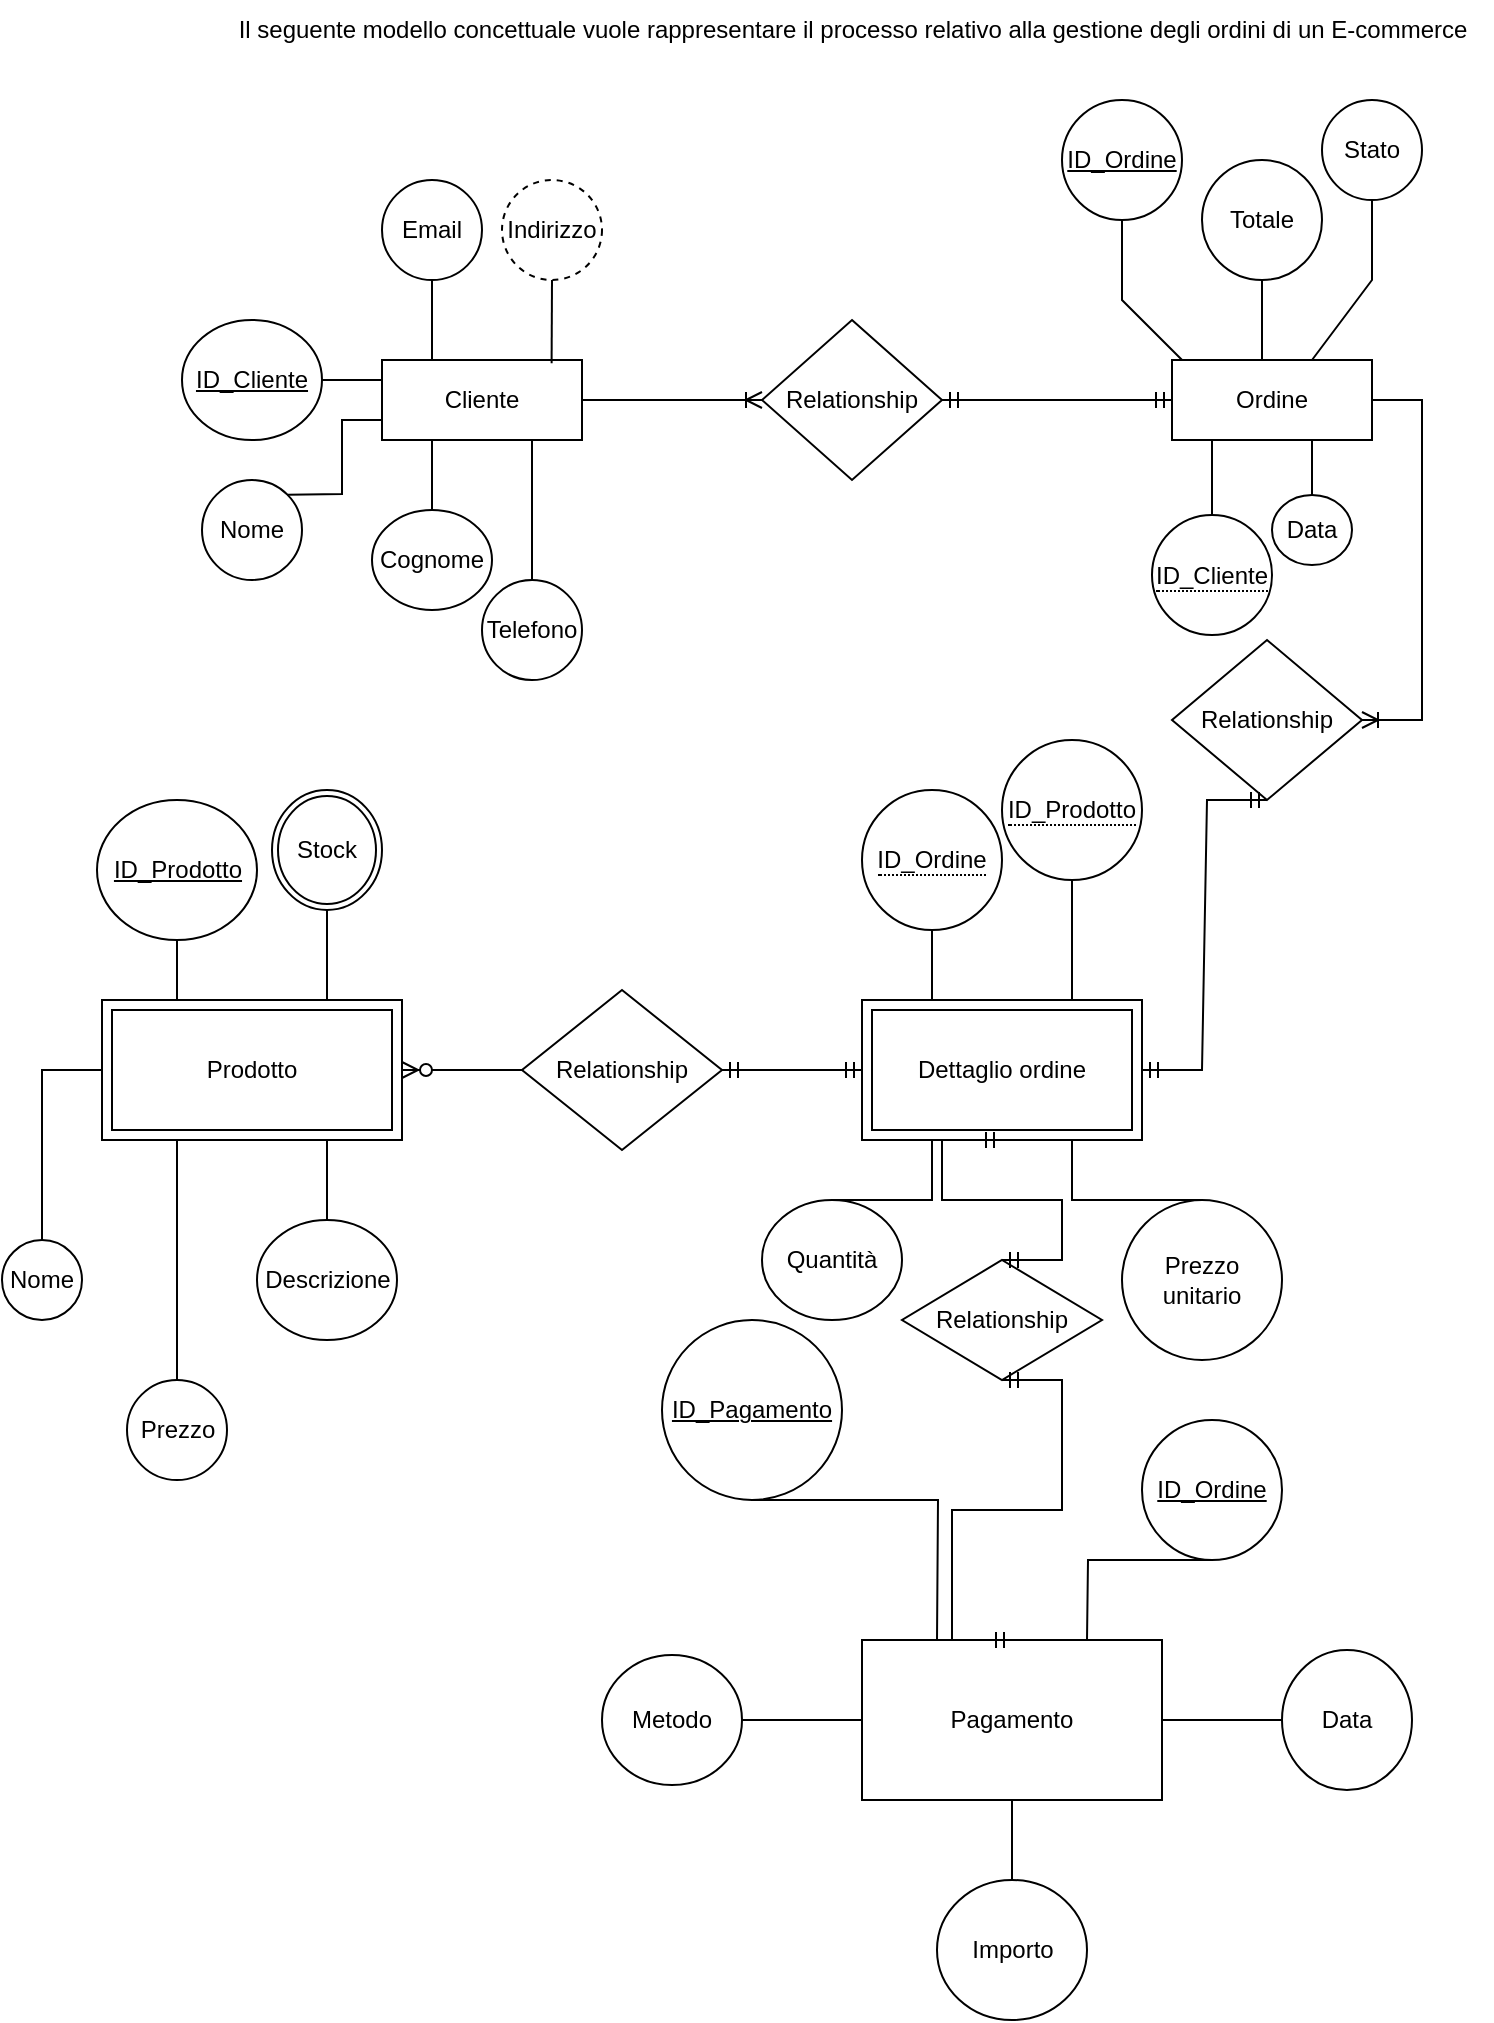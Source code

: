 <mxfile version="26.0.9">
  <diagram id="R2lEEEUBdFMjLlhIrx00" name="Page-1">
    <mxGraphModel dx="1290" dy="621" grid="1" gridSize="10" guides="1" tooltips="1" connect="1" arrows="1" fold="1" page="1" pageScale="1" pageWidth="850" pageHeight="1100" math="0" shadow="0" extFonts="Permanent Marker^https://fonts.googleapis.com/css?family=Permanent+Marker">
      <root>
        <mxCell id="0" />
        <mxCell id="1" parent="0" />
        <mxCell id="JEYVQQ84_MfJ3mA2qtfx-1" value="Cliente" style="whiteSpace=wrap;html=1;align=center;" parent="1" vertex="1">
          <mxGeometry x="190" y="200" width="100" height="40" as="geometry" />
        </mxCell>
        <mxCell id="JEYVQQ84_MfJ3mA2qtfx-3" value="Il seguente modello concettuale vuole rappresentare il processo relativo alla gestione degli ordini di un E-commerce" style="text;html=1;align=center;verticalAlign=middle;resizable=0;points=[];autosize=1;strokeColor=none;fillColor=none;" parent="1" vertex="1">
          <mxGeometry x="105" y="20" width="640" height="30" as="geometry" />
        </mxCell>
        <mxCell id="gbzaMJ7oLy3Shl4wPWJI-2" value="Nome" style="ellipse;whiteSpace=wrap;html=1;align=center;" parent="1" vertex="1">
          <mxGeometry x="100" y="260" width="50" height="50" as="geometry" />
        </mxCell>
        <mxCell id="gbzaMJ7oLy3Shl4wPWJI-3" value="" style="endArrow=none;html=1;rounded=0;exitX=0;exitY=0.75;exitDx=0;exitDy=0;entryX=1;entryY=0;entryDx=0;entryDy=0;" parent="1" source="JEYVQQ84_MfJ3mA2qtfx-1" target="gbzaMJ7oLy3Shl4wPWJI-2" edge="1">
          <mxGeometry relative="1" as="geometry">
            <mxPoint x="340" y="320" as="sourcePoint" />
            <mxPoint x="190" y="280" as="targetPoint" />
            <Array as="points">
              <mxPoint x="170" y="230" />
              <mxPoint x="170" y="250" />
              <mxPoint x="170" y="267" />
            </Array>
          </mxGeometry>
        </mxCell>
        <mxCell id="gbzaMJ7oLy3Shl4wPWJI-9" value="Cognome" style="ellipse;whiteSpace=wrap;html=1;align=center;" parent="1" vertex="1">
          <mxGeometry x="185" y="275" width="60" height="50" as="geometry" />
        </mxCell>
        <mxCell id="gbzaMJ7oLy3Shl4wPWJI-10" value="Email" style="ellipse;whiteSpace=wrap;html=1;align=center;" parent="1" vertex="1">
          <mxGeometry x="190" y="110" width="50" height="50" as="geometry" />
        </mxCell>
        <mxCell id="gbzaMJ7oLy3Shl4wPWJI-12" value="" style="endArrow=none;html=1;rounded=0;entryX=0.25;entryY=0;entryDx=0;entryDy=0;exitX=0.5;exitY=1;exitDx=0;exitDy=0;" parent="1" source="gbzaMJ7oLy3Shl4wPWJI-10" target="JEYVQQ84_MfJ3mA2qtfx-1" edge="1">
          <mxGeometry relative="1" as="geometry">
            <mxPoint x="340" y="320" as="sourcePoint" />
            <mxPoint x="500" y="320" as="targetPoint" />
          </mxGeometry>
        </mxCell>
        <mxCell id="gbzaMJ7oLy3Shl4wPWJI-13" value="Indirizzo" style="ellipse;whiteSpace=wrap;html=1;align=center;dashed=1;" parent="1" vertex="1">
          <mxGeometry x="250" y="110" width="50" height="50" as="geometry" />
        </mxCell>
        <mxCell id="gbzaMJ7oLy3Shl4wPWJI-16" value="" style="endArrow=none;html=1;rounded=0;entryX=0;entryY=0.25;entryDx=0;entryDy=0;exitX=1;exitY=0.5;exitDx=0;exitDy=0;" parent="1" source="gbzaMJ7oLy3Shl4wPWJI-40" target="JEYVQQ84_MfJ3mA2qtfx-1" edge="1">
          <mxGeometry relative="1" as="geometry">
            <mxPoint x="130" y="210" as="sourcePoint" />
            <mxPoint x="500" y="320" as="targetPoint" />
          </mxGeometry>
        </mxCell>
        <mxCell id="gbzaMJ7oLy3Shl4wPWJI-17" value="Telefono" style="ellipse;whiteSpace=wrap;html=1;align=center;" parent="1" vertex="1">
          <mxGeometry x="240" y="310" width="50" height="50" as="geometry" />
        </mxCell>
        <mxCell id="gbzaMJ7oLy3Shl4wPWJI-18" value="" style="endArrow=none;html=1;rounded=0;entryX=0.848;entryY=0.04;entryDx=0;entryDy=0;entryPerimeter=0;exitX=0.5;exitY=1;exitDx=0;exitDy=0;" parent="1" source="gbzaMJ7oLy3Shl4wPWJI-13" target="JEYVQQ84_MfJ3mA2qtfx-1" edge="1">
          <mxGeometry relative="1" as="geometry">
            <mxPoint x="275" y="170" as="sourcePoint" />
            <mxPoint x="500" y="320" as="targetPoint" />
          </mxGeometry>
        </mxCell>
        <mxCell id="gbzaMJ7oLy3Shl4wPWJI-28" value="ID_Ordine" style="ellipse;whiteSpace=wrap;html=1;align=center;fontStyle=4;" parent="1" vertex="1">
          <mxGeometry x="530" y="70" width="60" height="60" as="geometry" />
        </mxCell>
        <mxCell id="gbzaMJ7oLy3Shl4wPWJI-30" value="" style="endArrow=none;html=1;rounded=0;entryX=0.104;entryY=0.01;entryDx=0;entryDy=0;exitX=0.5;exitY=1;exitDx=0;exitDy=0;entryPerimeter=0;" parent="1" source="gbzaMJ7oLy3Shl4wPWJI-28" edge="1">
          <mxGeometry relative="1" as="geometry">
            <mxPoint x="340" y="220" as="sourcePoint" />
            <mxPoint x="590.4" y="200.4" as="targetPoint" />
            <Array as="points">
              <mxPoint x="560" y="170" />
            </Array>
          </mxGeometry>
        </mxCell>
        <mxCell id="gbzaMJ7oLy3Shl4wPWJI-31" value="Stato" style="ellipse;whiteSpace=wrap;html=1;align=center;" parent="1" vertex="1">
          <mxGeometry x="660" y="70" width="50" height="50" as="geometry" />
        </mxCell>
        <mxCell id="gbzaMJ7oLy3Shl4wPWJI-33" value="" style="endArrow=none;html=1;rounded=0;entryX=0.75;entryY=0;entryDx=0;entryDy=0;exitX=0.5;exitY=1;exitDx=0;exitDy=0;" parent="1" source="gbzaMJ7oLy3Shl4wPWJI-31" edge="1">
          <mxGeometry relative="1" as="geometry">
            <mxPoint x="340" y="120" as="sourcePoint" />
            <mxPoint x="655" y="200" as="targetPoint" />
            <Array as="points">
              <mxPoint x="685" y="160" />
            </Array>
          </mxGeometry>
        </mxCell>
        <mxCell id="gbzaMJ7oLy3Shl4wPWJI-34" value="Relationship" style="shape=rhombus;perimeter=rhombusPerimeter;whiteSpace=wrap;html=1;align=center;" parent="1" vertex="1">
          <mxGeometry x="380" y="180" width="90" height="80" as="geometry" />
        </mxCell>
        <mxCell id="gbzaMJ7oLy3Shl4wPWJI-37" value="" style="edgeStyle=entityRelationEdgeStyle;fontSize=12;html=1;endArrow=ERmandOne;startArrow=ERmandOne;rounded=0;entryX=0;entryY=0.5;entryDx=0;entryDy=0;exitX=1;exitY=0.5;exitDx=0;exitDy=0;" parent="1" source="gbzaMJ7oLy3Shl4wPWJI-34" target="U-22xmGoM2D43kcLgqDj-58" edge="1">
          <mxGeometry width="100" height="100" relative="1" as="geometry">
            <mxPoint x="370" y="170" as="sourcePoint" />
            <mxPoint x="580" y="220" as="targetPoint" />
          </mxGeometry>
        </mxCell>
        <mxCell id="gbzaMJ7oLy3Shl4wPWJI-39" value="Data" style="ellipse;whiteSpace=wrap;html=1;align=center;" parent="1" vertex="1">
          <mxGeometry x="635" y="267.5" width="40" height="35" as="geometry" />
        </mxCell>
        <mxCell id="gbzaMJ7oLy3Shl4wPWJI-40" value="ID_Cliente" style="ellipse;whiteSpace=wrap;html=1;align=center;fontStyle=4;" parent="1" vertex="1">
          <mxGeometry x="90" y="180" width="70" height="60" as="geometry" />
        </mxCell>
        <mxCell id="gbzaMJ7oLy3Shl4wPWJI-43" value="" style="endArrow=none;html=1;rounded=0;exitX=0.75;exitY=1;exitDx=0;exitDy=0;entryX=0.5;entryY=0;entryDx=0;entryDy=0;" parent="1" source="JEYVQQ84_MfJ3mA2qtfx-1" target="gbzaMJ7oLy3Shl4wPWJI-17" edge="1">
          <mxGeometry relative="1" as="geometry">
            <mxPoint x="340" y="220" as="sourcePoint" />
            <mxPoint x="500" y="220" as="targetPoint" />
            <Array as="points">
              <mxPoint x="265" y="275" />
            </Array>
          </mxGeometry>
        </mxCell>
        <mxCell id="gbzaMJ7oLy3Shl4wPWJI-45" value="" style="endArrow=none;html=1;rounded=0;exitX=0.25;exitY=1;exitDx=0;exitDy=0;entryX=0.5;entryY=0;entryDx=0;entryDy=0;" parent="1" source="JEYVQQ84_MfJ3mA2qtfx-1" target="gbzaMJ7oLy3Shl4wPWJI-9" edge="1">
          <mxGeometry relative="1" as="geometry">
            <mxPoint x="340" y="220" as="sourcePoint" />
            <mxPoint x="500" y="220" as="targetPoint" />
          </mxGeometry>
        </mxCell>
        <mxCell id="gbzaMJ7oLy3Shl4wPWJI-46" value="" style="edgeStyle=entityRelationEdgeStyle;fontSize=12;html=1;endArrow=ERoneToMany;rounded=0;exitX=1;exitY=0.5;exitDx=0;exitDy=0;entryX=0;entryY=0.5;entryDx=0;entryDy=0;" parent="1" source="JEYVQQ84_MfJ3mA2qtfx-1" target="gbzaMJ7oLy3Shl4wPWJI-34" edge="1">
          <mxGeometry width="100" height="100" relative="1" as="geometry">
            <mxPoint x="370" y="270" as="sourcePoint" />
            <mxPoint x="470" y="170" as="targetPoint" />
          </mxGeometry>
        </mxCell>
        <mxCell id="gbzaMJ7oLy3Shl4wPWJI-47" value="&lt;span style=&quot;border-bottom: 1px dotted&quot;&gt;ID_Cliente&lt;/span&gt;" style="ellipse;whiteSpace=wrap;html=1;align=center;" parent="1" vertex="1">
          <mxGeometry x="575" y="277.5" width="60" height="60" as="geometry" />
        </mxCell>
        <mxCell id="gbzaMJ7oLy3Shl4wPWJI-63" value="Relationship" style="shape=rhombus;perimeter=rhombusPerimeter;whiteSpace=wrap;html=1;align=center;" parent="1" vertex="1">
          <mxGeometry x="585" y="340" width="95" height="80" as="geometry" />
        </mxCell>
        <mxCell id="gbzaMJ7oLy3Shl4wPWJI-67" value="" style="endArrow=none;html=1;rounded=0;entryX=0.5;entryY=1;entryDx=0;entryDy=0;exitX=0.5;exitY=0;exitDx=0;exitDy=0;" parent="1" target="va3q5Y5Ng9IBCoTlbUxi-27" edge="1">
          <mxGeometry relative="1" as="geometry">
            <mxPoint x="630" y="200" as="sourcePoint" />
            <mxPoint x="630" y="160" as="targetPoint" />
          </mxGeometry>
        </mxCell>
        <mxCell id="gbzaMJ7oLy3Shl4wPWJI-69" value="" style="endArrow=none;html=1;rounded=0;entryX=0.25;entryY=1;entryDx=0;entryDy=0;exitX=0.5;exitY=0;exitDx=0;exitDy=0;" parent="1" source="gbzaMJ7oLy3Shl4wPWJI-47" edge="1">
          <mxGeometry relative="1" as="geometry">
            <mxPoint x="390" y="320" as="sourcePoint" />
            <mxPoint x="605" y="240" as="targetPoint" />
          </mxGeometry>
        </mxCell>
        <mxCell id="gbzaMJ7oLy3Shl4wPWJI-70" value="" style="endArrow=none;html=1;rounded=0;entryX=0.75;entryY=1;entryDx=0;entryDy=0;exitX=0.5;exitY=0;exitDx=0;exitDy=0;" parent="1" source="gbzaMJ7oLy3Shl4wPWJI-39" edge="1">
          <mxGeometry relative="1" as="geometry">
            <mxPoint x="330" y="340" as="sourcePoint" />
            <mxPoint x="655" y="240" as="targetPoint" />
          </mxGeometry>
        </mxCell>
        <mxCell id="sFSfUqZxRoyFaj4GNVIT-7" value="" style="edgeStyle=entityRelationEdgeStyle;fontSize=12;html=1;endArrow=ERoneToMany;rounded=0;entryX=1;entryY=0.5;entryDx=0;entryDy=0;exitX=1;exitY=0.5;exitDx=0;exitDy=0;" parent="1" target="gbzaMJ7oLy3Shl4wPWJI-63" edge="1">
          <mxGeometry width="100" height="100" relative="1" as="geometry">
            <mxPoint x="680" y="220" as="sourcePoint" />
            <mxPoint x="460" y="420" as="targetPoint" />
          </mxGeometry>
        </mxCell>
        <mxCell id="sFSfUqZxRoyFaj4GNVIT-9" value="Dettaglio ordine" style="shape=ext;margin=3;double=1;whiteSpace=wrap;html=1;align=center;" parent="1" vertex="1">
          <mxGeometry x="430" y="520" width="140" height="70" as="geometry" />
        </mxCell>
        <mxCell id="U-22xmGoM2D43kcLgqDj-1" value="" style="edgeStyle=entityRelationEdgeStyle;fontSize=12;html=1;endArrow=ERmandOne;startArrow=ERmandOne;rounded=0;entryX=0.5;entryY=1;entryDx=0;entryDy=0;exitX=1;exitY=0.5;exitDx=0;exitDy=0;" parent="1" source="sFSfUqZxRoyFaj4GNVIT-9" target="gbzaMJ7oLy3Shl4wPWJI-63" edge="1">
          <mxGeometry width="100" height="100" relative="1" as="geometry">
            <mxPoint x="383" y="510" as="sourcePoint" />
            <mxPoint x="425.5" y="380" as="targetPoint" />
          </mxGeometry>
        </mxCell>
        <mxCell id="U-22xmGoM2D43kcLgqDj-11" value="" style="endArrow=none;html=1;rounded=0;exitX=0.5;exitY=1;exitDx=0;exitDy=0;entryX=0.25;entryY=0;entryDx=0;entryDy=0;" parent="1" source="va3q5Y5Ng9IBCoTlbUxi-30" target="sFSfUqZxRoyFaj4GNVIT-9" edge="1">
          <mxGeometry relative="1" as="geometry">
            <mxPoint x="465" y="480" as="sourcePoint" />
            <mxPoint x="500" y="520" as="targetPoint" />
          </mxGeometry>
        </mxCell>
        <mxCell id="U-22xmGoM2D43kcLgqDj-13" value="" style="endArrow=none;html=1;rounded=0;entryX=0.5;entryY=1;entryDx=0;entryDy=0;exitX=0.75;exitY=0;exitDx=0;exitDy=0;" parent="1" source="sFSfUqZxRoyFaj4GNVIT-9" target="va3q5Y5Ng9IBCoTlbUxi-32" edge="1">
          <mxGeometry relative="1" as="geometry">
            <mxPoint x="340" y="520" as="sourcePoint" />
            <mxPoint x="535" y="460" as="targetPoint" />
          </mxGeometry>
        </mxCell>
        <mxCell id="U-22xmGoM2D43kcLgqDj-14" value="" style="endArrow=none;html=1;rounded=0;entryX=0.25;entryY=1;entryDx=0;entryDy=0;exitX=0.5;exitY=0;exitDx=0;exitDy=0;" parent="1" source="U-22xmGoM2D43kcLgqDj-15" target="sFSfUqZxRoyFaj4GNVIT-9" edge="1">
          <mxGeometry relative="1" as="geometry">
            <mxPoint x="465" y="630" as="sourcePoint" />
            <mxPoint x="500" y="520" as="targetPoint" />
            <Array as="points">
              <mxPoint x="465" y="620" />
            </Array>
          </mxGeometry>
        </mxCell>
        <mxCell id="U-22xmGoM2D43kcLgqDj-15" value="Quantità" style="ellipse;whiteSpace=wrap;html=1;align=center;" parent="1" vertex="1">
          <mxGeometry x="380" y="620" width="70" height="60" as="geometry" />
        </mxCell>
        <mxCell id="U-22xmGoM2D43kcLgqDj-16" value="Prezzo unitario" style="ellipse;whiteSpace=wrap;html=1;align=center;" parent="1" vertex="1">
          <mxGeometry x="560" y="620" width="80" height="80" as="geometry" />
        </mxCell>
        <mxCell id="U-22xmGoM2D43kcLgqDj-17" value="" style="endArrow=none;html=1;rounded=0;entryX=0.75;entryY=1;entryDx=0;entryDy=0;exitX=0.5;exitY=0;exitDx=0;exitDy=0;" parent="1" source="U-22xmGoM2D43kcLgqDj-16" target="sFSfUqZxRoyFaj4GNVIT-9" edge="1">
          <mxGeometry relative="1" as="geometry">
            <mxPoint x="340" y="520" as="sourcePoint" />
            <mxPoint x="500" y="520" as="targetPoint" />
            <Array as="points">
              <mxPoint x="535" y="620" />
            </Array>
          </mxGeometry>
        </mxCell>
        <mxCell id="U-22xmGoM2D43kcLgqDj-19" value="Relationship" style="shape=rhombus;perimeter=rhombusPerimeter;whiteSpace=wrap;html=1;align=center;" parent="1" vertex="1">
          <mxGeometry x="260" y="515" width="100" height="80" as="geometry" />
        </mxCell>
        <mxCell id="U-22xmGoM2D43kcLgqDj-22" value="ID_Prodotto" style="ellipse;whiteSpace=wrap;html=1;align=center;fontStyle=4;" parent="1" vertex="1">
          <mxGeometry x="47.5" y="420" width="80" height="70" as="geometry" />
        </mxCell>
        <mxCell id="U-22xmGoM2D43kcLgqDj-23" value="" style="endArrow=none;html=1;rounded=0;exitX=0.5;exitY=1;exitDx=0;exitDy=0;entryX=0.25;entryY=0;entryDx=0;entryDy=0;" parent="1" source="U-22xmGoM2D43kcLgqDj-22" target="U-22xmGoM2D43kcLgqDj-54" edge="1">
          <mxGeometry relative="1" as="geometry">
            <mxPoint x="340" y="520" as="sourcePoint" />
            <mxPoint x="87.5" y="520" as="targetPoint" />
          </mxGeometry>
        </mxCell>
        <mxCell id="U-22xmGoM2D43kcLgqDj-43" value="" style="endArrow=none;html=1;rounded=0;entryX=0.5;entryY=0;entryDx=0;entryDy=0;exitX=0.75;exitY=1;exitDx=0;exitDy=0;" parent="1" source="U-22xmGoM2D43kcLgqDj-54" target="U-22xmGoM2D43kcLgqDj-45" edge="1">
          <mxGeometry relative="1" as="geometry">
            <mxPoint x="163" y="590" as="sourcePoint" />
            <mxPoint x="166" y="650" as="targetPoint" />
          </mxGeometry>
        </mxCell>
        <mxCell id="U-22xmGoM2D43kcLgqDj-45" value="Descrizione" style="ellipse;whiteSpace=wrap;html=1;align=center;" parent="1" vertex="1">
          <mxGeometry x="127.5" y="630" width="70" height="60" as="geometry" />
        </mxCell>
        <mxCell id="U-22xmGoM2D43kcLgqDj-47" value="" style="endArrow=none;html=1;rounded=0;exitX=0.5;exitY=1;exitDx=0;exitDy=0;entryX=0.75;entryY=0;entryDx=0;entryDy=0;" parent="1" source="va3q5Y5Ng9IBCoTlbUxi-26" target="U-22xmGoM2D43kcLgqDj-54" edge="1">
          <mxGeometry relative="1" as="geometry">
            <mxPoint x="162.5" y="467.5" as="sourcePoint" />
            <mxPoint x="162.5" y="520" as="targetPoint" />
          </mxGeometry>
        </mxCell>
        <mxCell id="U-22xmGoM2D43kcLgqDj-48" value="" style="endArrow=none;html=1;rounded=0;exitX=0.25;exitY=1;exitDx=0;exitDy=0;" parent="1" source="U-22xmGoM2D43kcLgqDj-54" target="U-22xmGoM2D43kcLgqDj-49" edge="1">
          <mxGeometry relative="1" as="geometry">
            <mxPoint x="87.5" y="590" as="sourcePoint" />
            <mxPoint x="88" y="720" as="targetPoint" />
          </mxGeometry>
        </mxCell>
        <mxCell id="U-22xmGoM2D43kcLgqDj-49" value="Prezzo" style="ellipse;whiteSpace=wrap;html=1;align=center;" parent="1" vertex="1">
          <mxGeometry x="62.5" y="710" width="50" height="50" as="geometry" />
        </mxCell>
        <mxCell id="U-22xmGoM2D43kcLgqDj-50" value="" style="endArrow=none;html=1;rounded=0;exitX=0;exitY=0.5;exitDx=0;exitDy=0;entryX=0.5;entryY=0;entryDx=0;entryDy=0;" parent="1" source="U-22xmGoM2D43kcLgqDj-54" target="U-22xmGoM2D43kcLgqDj-52" edge="1">
          <mxGeometry relative="1" as="geometry">
            <mxPoint x="50" y="555" as="sourcePoint" />
            <mxPoint x="20" y="640" as="targetPoint" />
            <Array as="points">
              <mxPoint x="20" y="555" />
            </Array>
          </mxGeometry>
        </mxCell>
        <mxCell id="U-22xmGoM2D43kcLgqDj-52" value="Nome" style="ellipse;whiteSpace=wrap;html=1;align=center;" parent="1" vertex="1">
          <mxGeometry y="640" width="40" height="40" as="geometry" />
        </mxCell>
        <mxCell id="U-22xmGoM2D43kcLgqDj-54" value="Prodotto" style="shape=ext;margin=3;double=1;whiteSpace=wrap;html=1;align=center;" parent="1" vertex="1">
          <mxGeometry x="50" y="520" width="150" height="70" as="geometry" />
        </mxCell>
        <mxCell id="U-22xmGoM2D43kcLgqDj-55" value="" style="edgeStyle=entityRelationEdgeStyle;fontSize=12;html=1;endArrow=ERmandOne;startArrow=ERmandOne;rounded=0;exitX=1;exitY=0.5;exitDx=0;exitDy=0;entryX=0;entryY=0.5;entryDx=0;entryDy=0;" parent="1" source="U-22xmGoM2D43kcLgqDj-19" target="sFSfUqZxRoyFaj4GNVIT-9" edge="1">
          <mxGeometry width="100" height="100" relative="1" as="geometry">
            <mxPoint x="370" y="510" as="sourcePoint" />
            <mxPoint x="470" y="410" as="targetPoint" />
          </mxGeometry>
        </mxCell>
        <mxCell id="U-22xmGoM2D43kcLgqDj-57" value="" style="edgeStyle=entityRelationEdgeStyle;fontSize=12;html=1;endArrow=ERzeroToMany;endFill=1;rounded=0;entryX=1;entryY=0.5;entryDx=0;entryDy=0;exitX=0;exitY=0.5;exitDx=0;exitDy=0;" parent="1" source="U-22xmGoM2D43kcLgqDj-19" target="U-22xmGoM2D43kcLgqDj-54" edge="1">
          <mxGeometry width="100" height="100" relative="1" as="geometry">
            <mxPoint x="230" y="485" as="sourcePoint" />
            <mxPoint x="330" y="385" as="targetPoint" />
          </mxGeometry>
        </mxCell>
        <mxCell id="U-22xmGoM2D43kcLgqDj-58" value="Ordine" style="whiteSpace=wrap;html=1;align=center;" parent="1" vertex="1">
          <mxGeometry x="585" y="200" width="100" height="40" as="geometry" />
        </mxCell>
        <mxCell id="va3q5Y5Ng9IBCoTlbUxi-1" value="Pagamento" style="whiteSpace=wrap;html=1;align=center;" vertex="1" parent="1">
          <mxGeometry x="430" y="840" width="150" height="80" as="geometry" />
        </mxCell>
        <mxCell id="va3q5Y5Ng9IBCoTlbUxi-5" value="ID_Pagamento" style="ellipse;whiteSpace=wrap;html=1;align=center;fontStyle=4;" vertex="1" parent="1">
          <mxGeometry x="330" y="680" width="90" height="90" as="geometry" />
        </mxCell>
        <mxCell id="va3q5Y5Ng9IBCoTlbUxi-7" value="Relationship" style="shape=rhombus;perimeter=rhombusPerimeter;whiteSpace=wrap;html=1;align=center;" vertex="1" parent="1">
          <mxGeometry x="450" y="650" width="100" height="60" as="geometry" />
        </mxCell>
        <mxCell id="va3q5Y5Ng9IBCoTlbUxi-9" value="" style="edgeStyle=entityRelationEdgeStyle;fontSize=12;html=1;endArrow=ERmandOne;startArrow=ERmandOne;rounded=0;exitX=0.5;exitY=0;exitDx=0;exitDy=0;" edge="1" parent="1" source="va3q5Y5Ng9IBCoTlbUxi-7">
          <mxGeometry width="100" height="100" relative="1" as="geometry">
            <mxPoint x="720" y="880" as="sourcePoint" />
            <mxPoint x="500" y="590" as="targetPoint" />
            <Array as="points">
              <mxPoint x="720" y="840" />
            </Array>
          </mxGeometry>
        </mxCell>
        <mxCell id="va3q5Y5Ng9IBCoTlbUxi-12" value="" style="edgeStyle=entityRelationEdgeStyle;fontSize=12;html=1;endArrow=ERmandOne;startArrow=ERmandOne;rounded=0;exitX=0.5;exitY=0;exitDx=0;exitDy=0;entryX=0.5;entryY=1;entryDx=0;entryDy=0;" edge="1" parent="1" source="va3q5Y5Ng9IBCoTlbUxi-1" target="va3q5Y5Ng9IBCoTlbUxi-7">
          <mxGeometry width="100" height="100" relative="1" as="geometry">
            <mxPoint x="370" y="680" as="sourcePoint" />
            <mxPoint x="630" y="790" as="targetPoint" />
          </mxGeometry>
        </mxCell>
        <mxCell id="va3q5Y5Ng9IBCoTlbUxi-16" value="" style="endArrow=none;html=1;rounded=0;exitX=0.5;exitY=1;exitDx=0;exitDy=0;entryX=0.25;entryY=0;entryDx=0;entryDy=0;" edge="1" parent="1" source="va3q5Y5Ng9IBCoTlbUxi-5" target="va3q5Y5Ng9IBCoTlbUxi-1">
          <mxGeometry relative="1" as="geometry">
            <mxPoint x="340" y="700" as="sourcePoint" />
            <mxPoint x="500" y="700" as="targetPoint" />
            <Array as="points">
              <mxPoint x="468" y="770" />
            </Array>
          </mxGeometry>
        </mxCell>
        <mxCell id="va3q5Y5Ng9IBCoTlbUxi-17" value="ID_Ordine" style="ellipse;whiteSpace=wrap;html=1;align=center;fontStyle=4;" vertex="1" parent="1">
          <mxGeometry x="570" y="730" width="70" height="70" as="geometry" />
        </mxCell>
        <mxCell id="va3q5Y5Ng9IBCoTlbUxi-18" value="" style="endArrow=none;html=1;rounded=0;entryX=0.75;entryY=0;entryDx=0;entryDy=0;exitX=0.5;exitY=1;exitDx=0;exitDy=0;" edge="1" parent="1" source="va3q5Y5Ng9IBCoTlbUxi-17" target="va3q5Y5Ng9IBCoTlbUxi-1">
          <mxGeometry relative="1" as="geometry">
            <mxPoint x="340" y="700" as="sourcePoint" />
            <mxPoint x="500" y="700" as="targetPoint" />
            <Array as="points">
              <mxPoint x="543" y="800" />
            </Array>
          </mxGeometry>
        </mxCell>
        <mxCell id="va3q5Y5Ng9IBCoTlbUxi-19" value="Metodo" style="ellipse;whiteSpace=wrap;html=1;align=center;" vertex="1" parent="1">
          <mxGeometry x="300" y="847.5" width="70" height="65" as="geometry" />
        </mxCell>
        <mxCell id="va3q5Y5Ng9IBCoTlbUxi-20" value="" style="endArrow=none;html=1;rounded=0;exitX=1;exitY=0.5;exitDx=0;exitDy=0;entryX=0;entryY=0.5;entryDx=0;entryDy=0;" edge="1" parent="1" source="va3q5Y5Ng9IBCoTlbUxi-19" target="va3q5Y5Ng9IBCoTlbUxi-1">
          <mxGeometry relative="1" as="geometry">
            <mxPoint x="340" y="700" as="sourcePoint" />
            <mxPoint x="500" y="700" as="targetPoint" />
          </mxGeometry>
        </mxCell>
        <mxCell id="va3q5Y5Ng9IBCoTlbUxi-21" value="" style="endArrow=none;html=1;rounded=0;entryX=0.5;entryY=1;entryDx=0;entryDy=0;exitX=0.5;exitY=0;exitDx=0;exitDy=0;" edge="1" parent="1" source="va3q5Y5Ng9IBCoTlbUxi-22" target="va3q5Y5Ng9IBCoTlbUxi-1">
          <mxGeometry relative="1" as="geometry">
            <mxPoint x="505" y="960" as="sourcePoint" />
            <mxPoint x="500" y="700" as="targetPoint" />
          </mxGeometry>
        </mxCell>
        <mxCell id="va3q5Y5Ng9IBCoTlbUxi-22" value="Importo" style="ellipse;whiteSpace=wrap;html=1;align=center;" vertex="1" parent="1">
          <mxGeometry x="467.5" y="960" width="75" height="70" as="geometry" />
        </mxCell>
        <mxCell id="va3q5Y5Ng9IBCoTlbUxi-23" value="Data" style="ellipse;whiteSpace=wrap;html=1;align=center;" vertex="1" parent="1">
          <mxGeometry x="640" y="845" width="65" height="70" as="geometry" />
        </mxCell>
        <mxCell id="va3q5Y5Ng9IBCoTlbUxi-24" value="" style="endArrow=none;html=1;rounded=0;entryX=0;entryY=0.5;entryDx=0;entryDy=0;exitX=1;exitY=0.5;exitDx=0;exitDy=0;" edge="1" parent="1" source="va3q5Y5Ng9IBCoTlbUxi-1" target="va3q5Y5Ng9IBCoTlbUxi-23">
          <mxGeometry relative="1" as="geometry">
            <mxPoint x="340" y="800" as="sourcePoint" />
            <mxPoint x="500" y="800" as="targetPoint" />
          </mxGeometry>
        </mxCell>
        <mxCell id="va3q5Y5Ng9IBCoTlbUxi-26" value="Stock" style="ellipse;shape=doubleEllipse;margin=3;whiteSpace=wrap;html=1;align=center;" vertex="1" parent="1">
          <mxGeometry x="135" y="415" width="55" height="60" as="geometry" />
        </mxCell>
        <mxCell id="va3q5Y5Ng9IBCoTlbUxi-27" value="Totale" style="ellipse;whiteSpace=wrap;html=1;align=center;" vertex="1" parent="1">
          <mxGeometry x="600" y="100" width="60" height="60" as="geometry" />
        </mxCell>
        <mxCell id="va3q5Y5Ng9IBCoTlbUxi-30" value="&lt;span style=&quot;border-bottom: 1px dotted&quot;&gt;ID_Ordine&lt;/span&gt;" style="ellipse;whiteSpace=wrap;html=1;align=center;" vertex="1" parent="1">
          <mxGeometry x="430" y="415" width="70" height="70" as="geometry" />
        </mxCell>
        <mxCell id="va3q5Y5Ng9IBCoTlbUxi-32" value="&lt;span style=&quot;border-bottom: 1px dotted&quot;&gt;ID_Prodotto&lt;/span&gt;" style="ellipse;whiteSpace=wrap;html=1;align=center;" vertex="1" parent="1">
          <mxGeometry x="500" y="390" width="70" height="70" as="geometry" />
        </mxCell>
      </root>
    </mxGraphModel>
  </diagram>
</mxfile>
